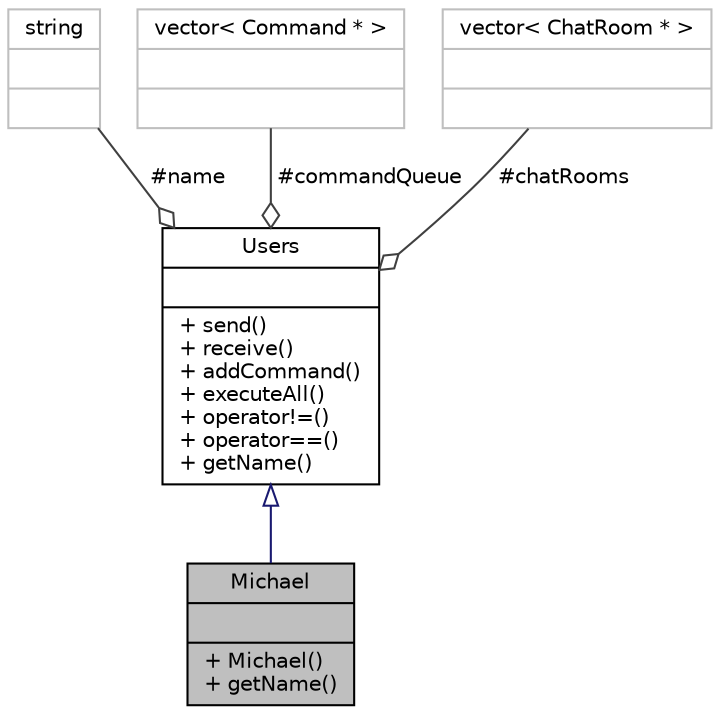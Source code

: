 digraph "Michael"
{
 // LATEX_PDF_SIZE
  edge [fontname="Helvetica",fontsize="10",labelfontname="Helvetica",labelfontsize="10"];
  node [fontname="Helvetica",fontsize="10",shape=record];
  Node1 [label="{Michael\n||+ Michael()\l+ getName()\l}",height=0.2,width=0.4,color="black", fillcolor="grey75", style="filled", fontcolor="black",tooltip="Concrete user class representing Michael user type."];
  Node2 -> Node1 [dir="back",color="midnightblue",fontsize="10",style="solid",arrowtail="onormal",fontname="Helvetica"];
  Node2 [label="{Users\n||+ send()\l+ receive()\l+ addCommand()\l+ executeAll()\l+ operator!=()\l+ operator==()\l+ getName()\l}",height=0.2,width=0.4,color="black", fillcolor="white", style="filled",URL="$classUsers.html",tooltip="Abstract base class representing a user in the chat system."];
  Node3 -> Node2 [color="grey25",fontsize="10",style="solid",label=" #name" ,arrowhead="odiamond",fontname="Helvetica"];
  Node3 [label="{string\n||}",height=0.2,width=0.4,color="grey75", fillcolor="white", style="filled",tooltip=" "];
  Node4 -> Node2 [color="grey25",fontsize="10",style="solid",label=" #commandQueue" ,arrowhead="odiamond",fontname="Helvetica"];
  Node4 [label="{vector\< Command * \>\n||}",height=0.2,width=0.4,color="grey75", fillcolor="white", style="filled",tooltip=" "];
  Node5 -> Node2 [color="grey25",fontsize="10",style="solid",label=" #chatRooms" ,arrowhead="odiamond",fontname="Helvetica"];
  Node5 [label="{vector\< ChatRoom * \>\n||}",height=0.2,width=0.4,color="grey75", fillcolor="white", style="filled",tooltip=" "];
}
